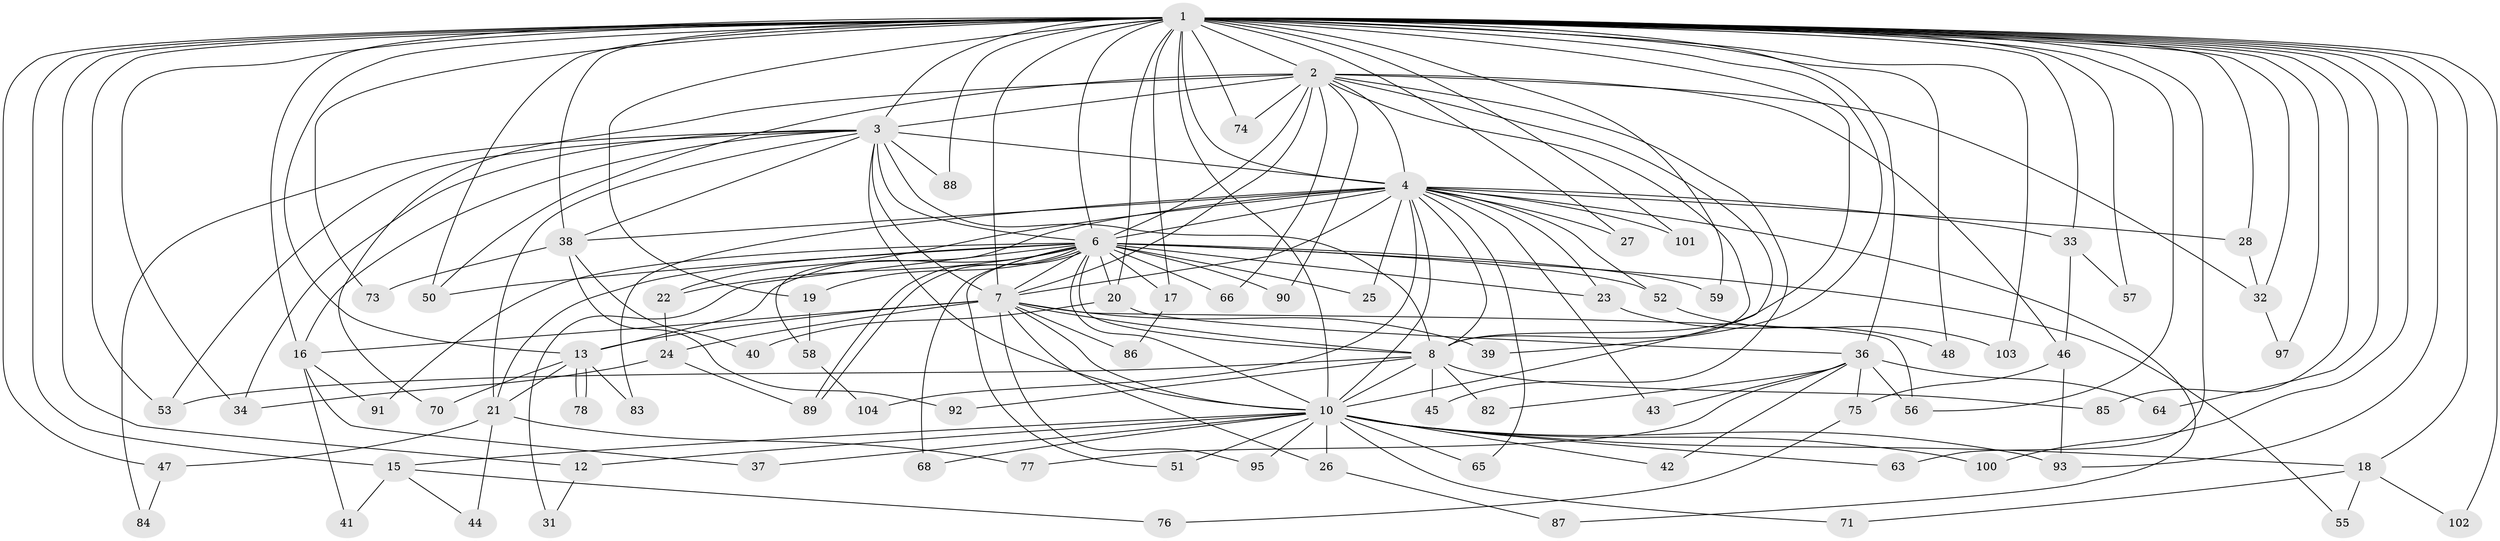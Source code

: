 // original degree distribution, {27: 0.009615384615384616, 18: 0.009615384615384616, 17: 0.009615384615384616, 25: 0.009615384615384616, 30: 0.009615384615384616, 19: 0.009615384615384616, 16: 0.009615384615384616, 13: 0.009615384615384616, 20: 0.009615384615384616, 23: 0.009615384615384616, 5: 0.04807692307692308, 3: 0.23076923076923078, 6: 0.028846153846153848, 4: 0.057692307692307696, 2: 0.5288461538461539, 9: 0.009615384615384616}
// Generated by graph-tools (version 1.1) at 2025/11/02/27/25 16:11:00]
// undirected, 82 vertices, 187 edges
graph export_dot {
graph [start="1"]
  node [color=gray90,style=filled];
  1 [super="+5"];
  2 [super="+29"];
  3 [super="+30"];
  4 [super="+62"];
  6 [super="+9"];
  7 [super="+11"];
  8 [super="+67"];
  10 [super="+35"];
  12;
  13 [super="+14"];
  15 [super="+72"];
  16 [super="+60"];
  17;
  18;
  19;
  20;
  21 [super="+80"];
  22;
  23;
  24 [super="+49"];
  25;
  26;
  27 [super="+94"];
  28 [super="+61"];
  31;
  32;
  33;
  34;
  36 [super="+54"];
  37;
  38 [super="+79"];
  39;
  40;
  41;
  42;
  43;
  44;
  45;
  46;
  47;
  48;
  50 [super="+69"];
  51;
  52;
  53 [super="+81"];
  55;
  56 [super="+99"];
  57;
  58;
  59;
  63;
  64;
  65;
  66;
  68;
  70;
  71;
  73;
  74;
  75;
  76;
  77;
  78;
  82;
  83;
  84;
  85;
  86;
  87;
  88;
  89 [super="+96"];
  90;
  91;
  92;
  93 [super="+98"];
  95;
  97;
  100;
  101;
  102;
  103;
  104;
  1 -- 2 [weight=2];
  1 -- 3 [weight=3];
  1 -- 4 [weight=2];
  1 -- 6 [weight=4];
  1 -- 7 [weight=3];
  1 -- 8 [weight=2];
  1 -- 10 [weight=2];
  1 -- 13;
  1 -- 18;
  1 -- 20;
  1 -- 47;
  1 -- 50;
  1 -- 53;
  1 -- 57;
  1 -- 63;
  1 -- 74;
  1 -- 85;
  1 -- 88;
  1 -- 97;
  1 -- 100;
  1 -- 101;
  1 -- 102;
  1 -- 64;
  1 -- 12;
  1 -- 73;
  1 -- 15 [weight=2];
  1 -- 17;
  1 -- 19;
  1 -- 27;
  1 -- 28;
  1 -- 32;
  1 -- 33;
  1 -- 34;
  1 -- 36;
  1 -- 39;
  1 -- 103;
  1 -- 48;
  1 -- 59;
  1 -- 38;
  1 -- 93;
  1 -- 16;
  1 -- 56;
  2 -- 3;
  2 -- 4;
  2 -- 6 [weight=2];
  2 -- 7 [weight=2];
  2 -- 8;
  2 -- 10 [weight=2];
  2 -- 32;
  2 -- 45;
  2 -- 46;
  2 -- 50;
  2 -- 66;
  2 -- 74;
  2 -- 90;
  2 -- 70;
  3 -- 4;
  3 -- 6 [weight=2];
  3 -- 7;
  3 -- 8;
  3 -- 10;
  3 -- 16;
  3 -- 21;
  3 -- 34;
  3 -- 38;
  3 -- 53;
  3 -- 84;
  3 -- 88;
  4 -- 6 [weight=3];
  4 -- 7;
  4 -- 8;
  4 -- 10;
  4 -- 22;
  4 -- 23;
  4 -- 25;
  4 -- 27 [weight=2];
  4 -- 28;
  4 -- 33;
  4 -- 38;
  4 -- 43;
  4 -- 52;
  4 -- 58;
  4 -- 65;
  4 -- 83;
  4 -- 87;
  4 -- 104;
  4 -- 101;
  6 -- 7 [weight=2];
  6 -- 8 [weight=2];
  6 -- 10 [weight=2];
  6 -- 20;
  6 -- 23;
  6 -- 25;
  6 -- 52;
  6 -- 55;
  6 -- 59;
  6 -- 89;
  6 -- 89;
  6 -- 90;
  6 -- 91;
  6 -- 66;
  6 -- 68;
  6 -- 13;
  6 -- 17;
  6 -- 19;
  6 -- 21;
  6 -- 22;
  6 -- 31;
  6 -- 50;
  6 -- 51;
  7 -- 8;
  7 -- 10;
  7 -- 16;
  7 -- 24;
  7 -- 39;
  7 -- 95;
  7 -- 13;
  7 -- 86;
  7 -- 56;
  7 -- 26;
  8 -- 10;
  8 -- 45;
  8 -- 82;
  8 -- 92;
  8 -- 85;
  8 -- 53;
  10 -- 12;
  10 -- 15;
  10 -- 18;
  10 -- 26;
  10 -- 37;
  10 -- 51;
  10 -- 63;
  10 -- 65;
  10 -- 68;
  10 -- 71;
  10 -- 93;
  10 -- 95;
  10 -- 100;
  10 -- 42;
  12 -- 31;
  13 -- 21;
  13 -- 78;
  13 -- 78;
  13 -- 83;
  13 -- 70;
  15 -- 41;
  15 -- 44;
  15 -- 76;
  16 -- 37;
  16 -- 41;
  16 -- 91;
  17 -- 86;
  18 -- 55;
  18 -- 71;
  18 -- 102;
  19 -- 58;
  20 -- 40;
  20 -- 36;
  21 -- 44;
  21 -- 47;
  21 -- 77;
  22 -- 24;
  23 -- 48;
  24 -- 34;
  24 -- 89;
  26 -- 87;
  28 -- 32;
  32 -- 97;
  33 -- 46;
  33 -- 57;
  36 -- 42;
  36 -- 43;
  36 -- 64;
  36 -- 75;
  36 -- 77;
  36 -- 82;
  36 -- 56;
  38 -- 40;
  38 -- 73;
  38 -- 92;
  46 -- 75;
  46 -- 93;
  47 -- 84;
  52 -- 103;
  58 -- 104;
  75 -- 76;
}
